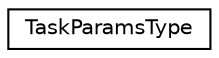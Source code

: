 digraph "Graphical Class Hierarchy"
{
 // INTERACTIVE_SVG=YES
  edge [fontname="Helvetica",fontsize="10",labelfontname="Helvetica",labelfontsize="10"];
  node [fontname="Helvetica",fontsize="10",shape=record];
  rankdir="LR";
  Node1 [label="TaskParamsType",height=0.2,width=0.4,color="black", fillcolor="white", style="filled",URL="$struct_task_params_type.html",tooltip="Params task needs. "];
}
